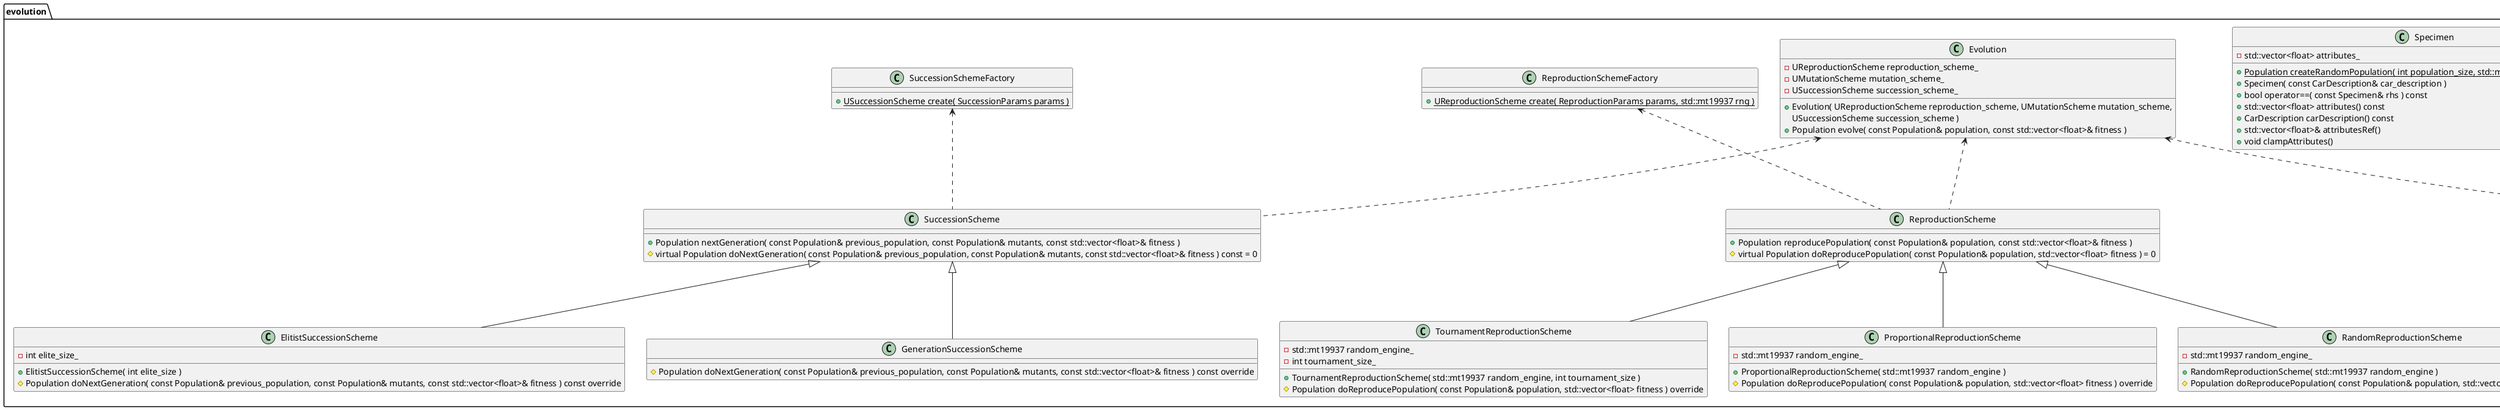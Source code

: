 @startuml
'https://plantuml.com/class-diagram

package evolution {
    class Evolution {
        + Evolution( UReproductionScheme reproduction_scheme, UMutationScheme mutation_scheme,
                       USuccessionScheme succession_scheme )
        + Population evolve( const Population& population, const std::vector<float>& fitness )

        - UReproductionScheme reproduction_scheme_
        - UMutationScheme mutation_scheme_
        - USuccessionScheme succession_scheme_
    }

    class Specimen {
        + {static} Population createRandomPopulation( int population_size, std::mt19937 random_generator )
        + Specimen( const CarDescription& car_description )
        + bool operator==( const Specimen& rhs ) const
        + std::vector<float> attributes() const
        + CarDescription carDescription() const
        + std::vector<float>& attributesRef()
        + void clampAttributes()
        - std::vector<float> attributes_
    }

    class MutationScheme {
        + void mutatePopulation( std::vector<Specimen>& population )
        + void mutateSpecimen( Specimen& specimen )
        # virtual void doMutateSpecimen( Specimen& specimen ) = 0
    }

    class MutationSchemeFactory {
        + {static} UMutationScheme create( MutationParams params, std::mt19937 rng )
    }

    class MutationScheme {
        + void mutatePopulation( std::vector<Specimen>& population )
        + void mutateSpecimen( Specimen& specimen )
        # virtual void doMutateSpecimen( Specimen& specimen ) = 0
    }

    class NoMutationScheme {
        # virtual void doMutateSpecimen( Specimen& specimen )
    }

    class GaussianMutationScheme {
        + GaussianMutationScheme( const double mutation_strength, const std::mt19937& random_number_generator )
        # void doMutateSpecimen( Specimen& specimen ) override
        - std::mt19937 random_number_generator_
        - std::normal_distribution<> normal_distribution_
    }

    class ReproductionScheme {
        + Population reproducePopulation( const Population& population, const std::vector<float>& fitness )
        # virtual Population doReproducePopulation( const Population& population, std::vector<float> fitness ) = 0
    }

    class ReproductionSchemeFactory {
        + {static} UReproductionScheme create( ReproductionParams params, std::mt19937 rng )
    }

    class ProportionalReproductionScheme {
        + ProportionalReproductionScheme( std::mt19937 random_engine )
        # Population doReproducePopulation( const Population& population, std::vector<float> fitness ) override
        - std::mt19937 random_engine_
    }

    class RandomReproductionScheme {
        + RandomReproductionScheme( std::mt19937 random_engine )
        # Population doReproducePopulation( const Population& population, std::vector<float> fitness ) override
        - std::mt19937 random_engine_
    }

    class TournamentReproductionScheme {
        + TournamentReproductionScheme( std::mt19937 random_engine, int tournament_size )
        # Population doReproducePopulation( const Population& population, std::vector<float> fitness ) override
        - std::mt19937 random_engine_
        - int tournament_size_
    }

    class SuccessionScheme {
        + Population nextGeneration( const Population& previous_population, const Population& mutants, const std::vector<float>& fitness )
        # virtual Population doNextGeneration( const Population& previous_population, const Population& mutants, const std::vector<float>& fitness ) const = 0
    }

    class SuccessionSchemeFactory {
        + {static} USuccessionScheme create( SuccessionParams params )
    }

    class GenerationSuccessionScheme {
        # Population doNextGeneration( const Population& previous_population, const Population& mutants, const std::vector<float>& fitness ) const override
    }

    class ElitistSuccessionScheme {
        + ElitistSuccessionScheme( int elite_size )
        # Population doNextGeneration( const Population& previous_population, const Population& mutants, const std::vector<float>& fitness ) const override
        - int elite_size_
    }


    MutationScheme <|-- NoMutationScheme
    MutationScheme <|-- GaussianMutationScheme
    MutationSchemeFactory <.. MutationScheme

    ReproductionScheme <|-- RandomReproductionScheme
    ReproductionScheme <|-- ProportionalReproductionScheme
    ReproductionScheme <|-- TournamentReproductionScheme
    ReproductionSchemeFactory <.. ReproductionScheme

    SuccessionScheme <|-- GenerationSuccessionScheme
    SuccessionScheme <|-- ElitistSuccessionScheme
    SuccessionSchemeFactory <.. SuccessionScheme

    Evolution <.. MutationScheme
    Evolution <.. ReproductionScheme
    Evolution <.. SuccessionScheme


}
@enduml